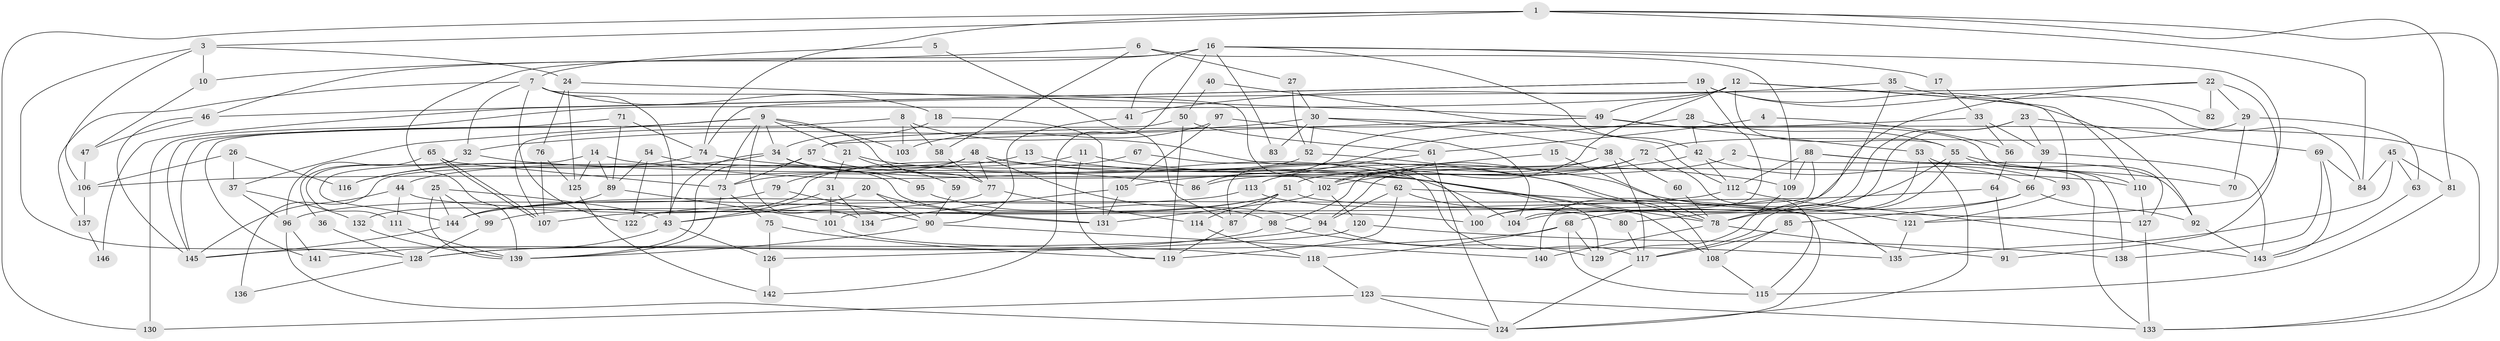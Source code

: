 // Generated by graph-tools (version 1.1) at 2025/15/03/09/25 04:15:00]
// undirected, 146 vertices, 292 edges
graph export_dot {
graph [start="1"]
  node [color=gray90,style=filled];
  1;
  2;
  3;
  4;
  5;
  6;
  7;
  8;
  9;
  10;
  11;
  12;
  13;
  14;
  15;
  16;
  17;
  18;
  19;
  20;
  21;
  22;
  23;
  24;
  25;
  26;
  27;
  28;
  29;
  30;
  31;
  32;
  33;
  34;
  35;
  36;
  37;
  38;
  39;
  40;
  41;
  42;
  43;
  44;
  45;
  46;
  47;
  48;
  49;
  50;
  51;
  52;
  53;
  54;
  55;
  56;
  57;
  58;
  59;
  60;
  61;
  62;
  63;
  64;
  65;
  66;
  67;
  68;
  69;
  70;
  71;
  72;
  73;
  74;
  75;
  76;
  77;
  78;
  79;
  80;
  81;
  82;
  83;
  84;
  85;
  86;
  87;
  88;
  89;
  90;
  91;
  92;
  93;
  94;
  95;
  96;
  97;
  98;
  99;
  100;
  101;
  102;
  103;
  104;
  105;
  106;
  107;
  108;
  109;
  110;
  111;
  112;
  113;
  114;
  115;
  116;
  117;
  118;
  119;
  120;
  121;
  122;
  123;
  124;
  125;
  126;
  127;
  128;
  129;
  130;
  131;
  132;
  133;
  134;
  135;
  136;
  137;
  138;
  139;
  140;
  141;
  142;
  143;
  144;
  145;
  146;
  1 -- 133;
  1 -- 3;
  1 -- 74;
  1 -- 81;
  1 -- 84;
  1 -- 130;
  2 -- 86;
  2 -- 133;
  3 -- 128;
  3 -- 24;
  3 -- 10;
  3 -- 106;
  4 -- 61;
  4 -- 56;
  5 -- 87;
  5 -- 7;
  6 -- 10;
  6 -- 109;
  6 -- 27;
  6 -- 58;
  7 -- 32;
  7 -- 102;
  7 -- 18;
  7 -- 43;
  7 -- 122;
  7 -- 137;
  8 -- 58;
  8 -- 141;
  8 -- 100;
  8 -- 103;
  9 -- 103;
  9 -- 34;
  9 -- 21;
  9 -- 37;
  9 -- 73;
  9 -- 77;
  9 -- 134;
  9 -- 145;
  10 -- 47;
  11 -- 109;
  11 -- 119;
  11 -- 44;
  12 -- 55;
  12 -- 102;
  12 -- 49;
  12 -- 93;
  12 -- 110;
  12 -- 130;
  13 -- 106;
  13 -- 121;
  14 -- 144;
  14 -- 89;
  14 -- 108;
  14 -- 125;
  15 -- 51;
  15 -- 78;
  16 -- 139;
  16 -- 142;
  16 -- 17;
  16 -- 41;
  16 -- 42;
  16 -- 46;
  16 -- 83;
  16 -- 121;
  17 -- 33;
  18 -- 34;
  18 -- 131;
  19 -- 92;
  19 -- 46;
  19 -- 84;
  19 -- 104;
  19 -- 146;
  20 -- 90;
  20 -- 43;
  20 -- 131;
  21 -- 31;
  21 -- 59;
  21 -- 129;
  22 -- 100;
  22 -- 74;
  22 -- 29;
  22 -- 82;
  22 -- 91;
  23 -- 69;
  23 -- 39;
  23 -- 80;
  23 -- 140;
  24 -- 49;
  24 -- 76;
  24 -- 125;
  25 -- 144;
  25 -- 139;
  25 -- 43;
  25 -- 99;
  26 -- 37;
  26 -- 116;
  26 -- 106;
  27 -- 30;
  27 -- 52;
  28 -- 55;
  28 -- 42;
  28 -- 87;
  29 -- 72;
  29 -- 63;
  29 -- 70;
  30 -- 133;
  30 -- 32;
  30 -- 38;
  30 -- 52;
  30 -- 83;
  31 -- 43;
  31 -- 101;
  31 -- 134;
  32 -- 111;
  32 -- 110;
  32 -- 36;
  33 -- 39;
  33 -- 57;
  33 -- 56;
  34 -- 78;
  34 -- 43;
  34 -- 95;
  34 -- 116;
  35 -- 41;
  35 -- 78;
  35 -- 82;
  36 -- 128;
  37 -- 132;
  37 -- 96;
  38 -- 117;
  38 -- 60;
  38 -- 98;
  38 -- 102;
  39 -- 66;
  39 -- 143;
  40 -- 50;
  40 -- 112;
  41 -- 90;
  42 -- 105;
  42 -- 93;
  42 -- 112;
  43 -- 126;
  43 -- 141;
  44 -- 145;
  44 -- 100;
  44 -- 111;
  45 -- 84;
  45 -- 135;
  45 -- 63;
  45 -- 81;
  46 -- 145;
  46 -- 47;
  47 -- 106;
  48 -- 108;
  48 -- 73;
  48 -- 77;
  48 -- 94;
  48 -- 104;
  48 -- 136;
  49 -- 53;
  49 -- 57;
  49 -- 86;
  49 -- 127;
  50 -- 119;
  50 -- 107;
  50 -- 61;
  51 -- 114;
  51 -- 99;
  51 -- 87;
  51 -- 127;
  51 -- 144;
  52 -- 78;
  52 -- 132;
  53 -- 66;
  53 -- 124;
  53 -- 78;
  54 -- 122;
  54 -- 131;
  54 -- 89;
  55 -- 110;
  55 -- 68;
  55 -- 70;
  55 -- 117;
  56 -- 64;
  57 -- 73;
  57 -- 62;
  57 -- 139;
  58 -- 77;
  59 -- 90;
  60 -- 78;
  61 -- 124;
  61 -- 113;
  62 -- 80;
  62 -- 94;
  62 -- 115;
  62 -- 119;
  63 -- 143;
  64 -- 100;
  64 -- 91;
  65 -- 96;
  65 -- 107;
  65 -- 107;
  65 -- 73;
  66 -- 104;
  66 -- 85;
  66 -- 92;
  67 -- 117;
  67 -- 79;
  68 -- 129;
  68 -- 115;
  68 -- 118;
  68 -- 145;
  69 -- 143;
  69 -- 84;
  69 -- 138;
  71 -- 89;
  71 -- 145;
  71 -- 74;
  72 -- 102;
  72 -- 94;
  72 -- 124;
  73 -- 75;
  73 -- 139;
  74 -- 86;
  74 -- 116;
  75 -- 119;
  75 -- 126;
  76 -- 125;
  76 -- 107;
  77 -- 107;
  77 -- 114;
  78 -- 91;
  78 -- 140;
  79 -- 96;
  79 -- 90;
  80 -- 117;
  81 -- 115;
  85 -- 108;
  85 -- 117;
  87 -- 119;
  88 -- 112;
  88 -- 138;
  88 -- 92;
  88 -- 101;
  88 -- 109;
  89 -- 144;
  89 -- 101;
  90 -- 140;
  90 -- 139;
  92 -- 143;
  93 -- 121;
  94 -- 128;
  94 -- 129;
  95 -- 98;
  96 -- 124;
  96 -- 141;
  97 -- 105;
  97 -- 104;
  97 -- 103;
  98 -- 135;
  98 -- 128;
  99 -- 128;
  101 -- 118;
  102 -- 131;
  102 -- 120;
  105 -- 134;
  105 -- 131;
  106 -- 137;
  108 -- 115;
  109 -- 129;
  110 -- 127;
  111 -- 139;
  112 -- 143;
  112 -- 122;
  113 -- 144;
  113 -- 135;
  114 -- 118;
  117 -- 124;
  118 -- 123;
  120 -- 126;
  120 -- 138;
  121 -- 135;
  123 -- 130;
  123 -- 124;
  123 -- 133;
  125 -- 142;
  126 -- 142;
  127 -- 133;
  128 -- 136;
  132 -- 139;
  137 -- 146;
  144 -- 145;
}
